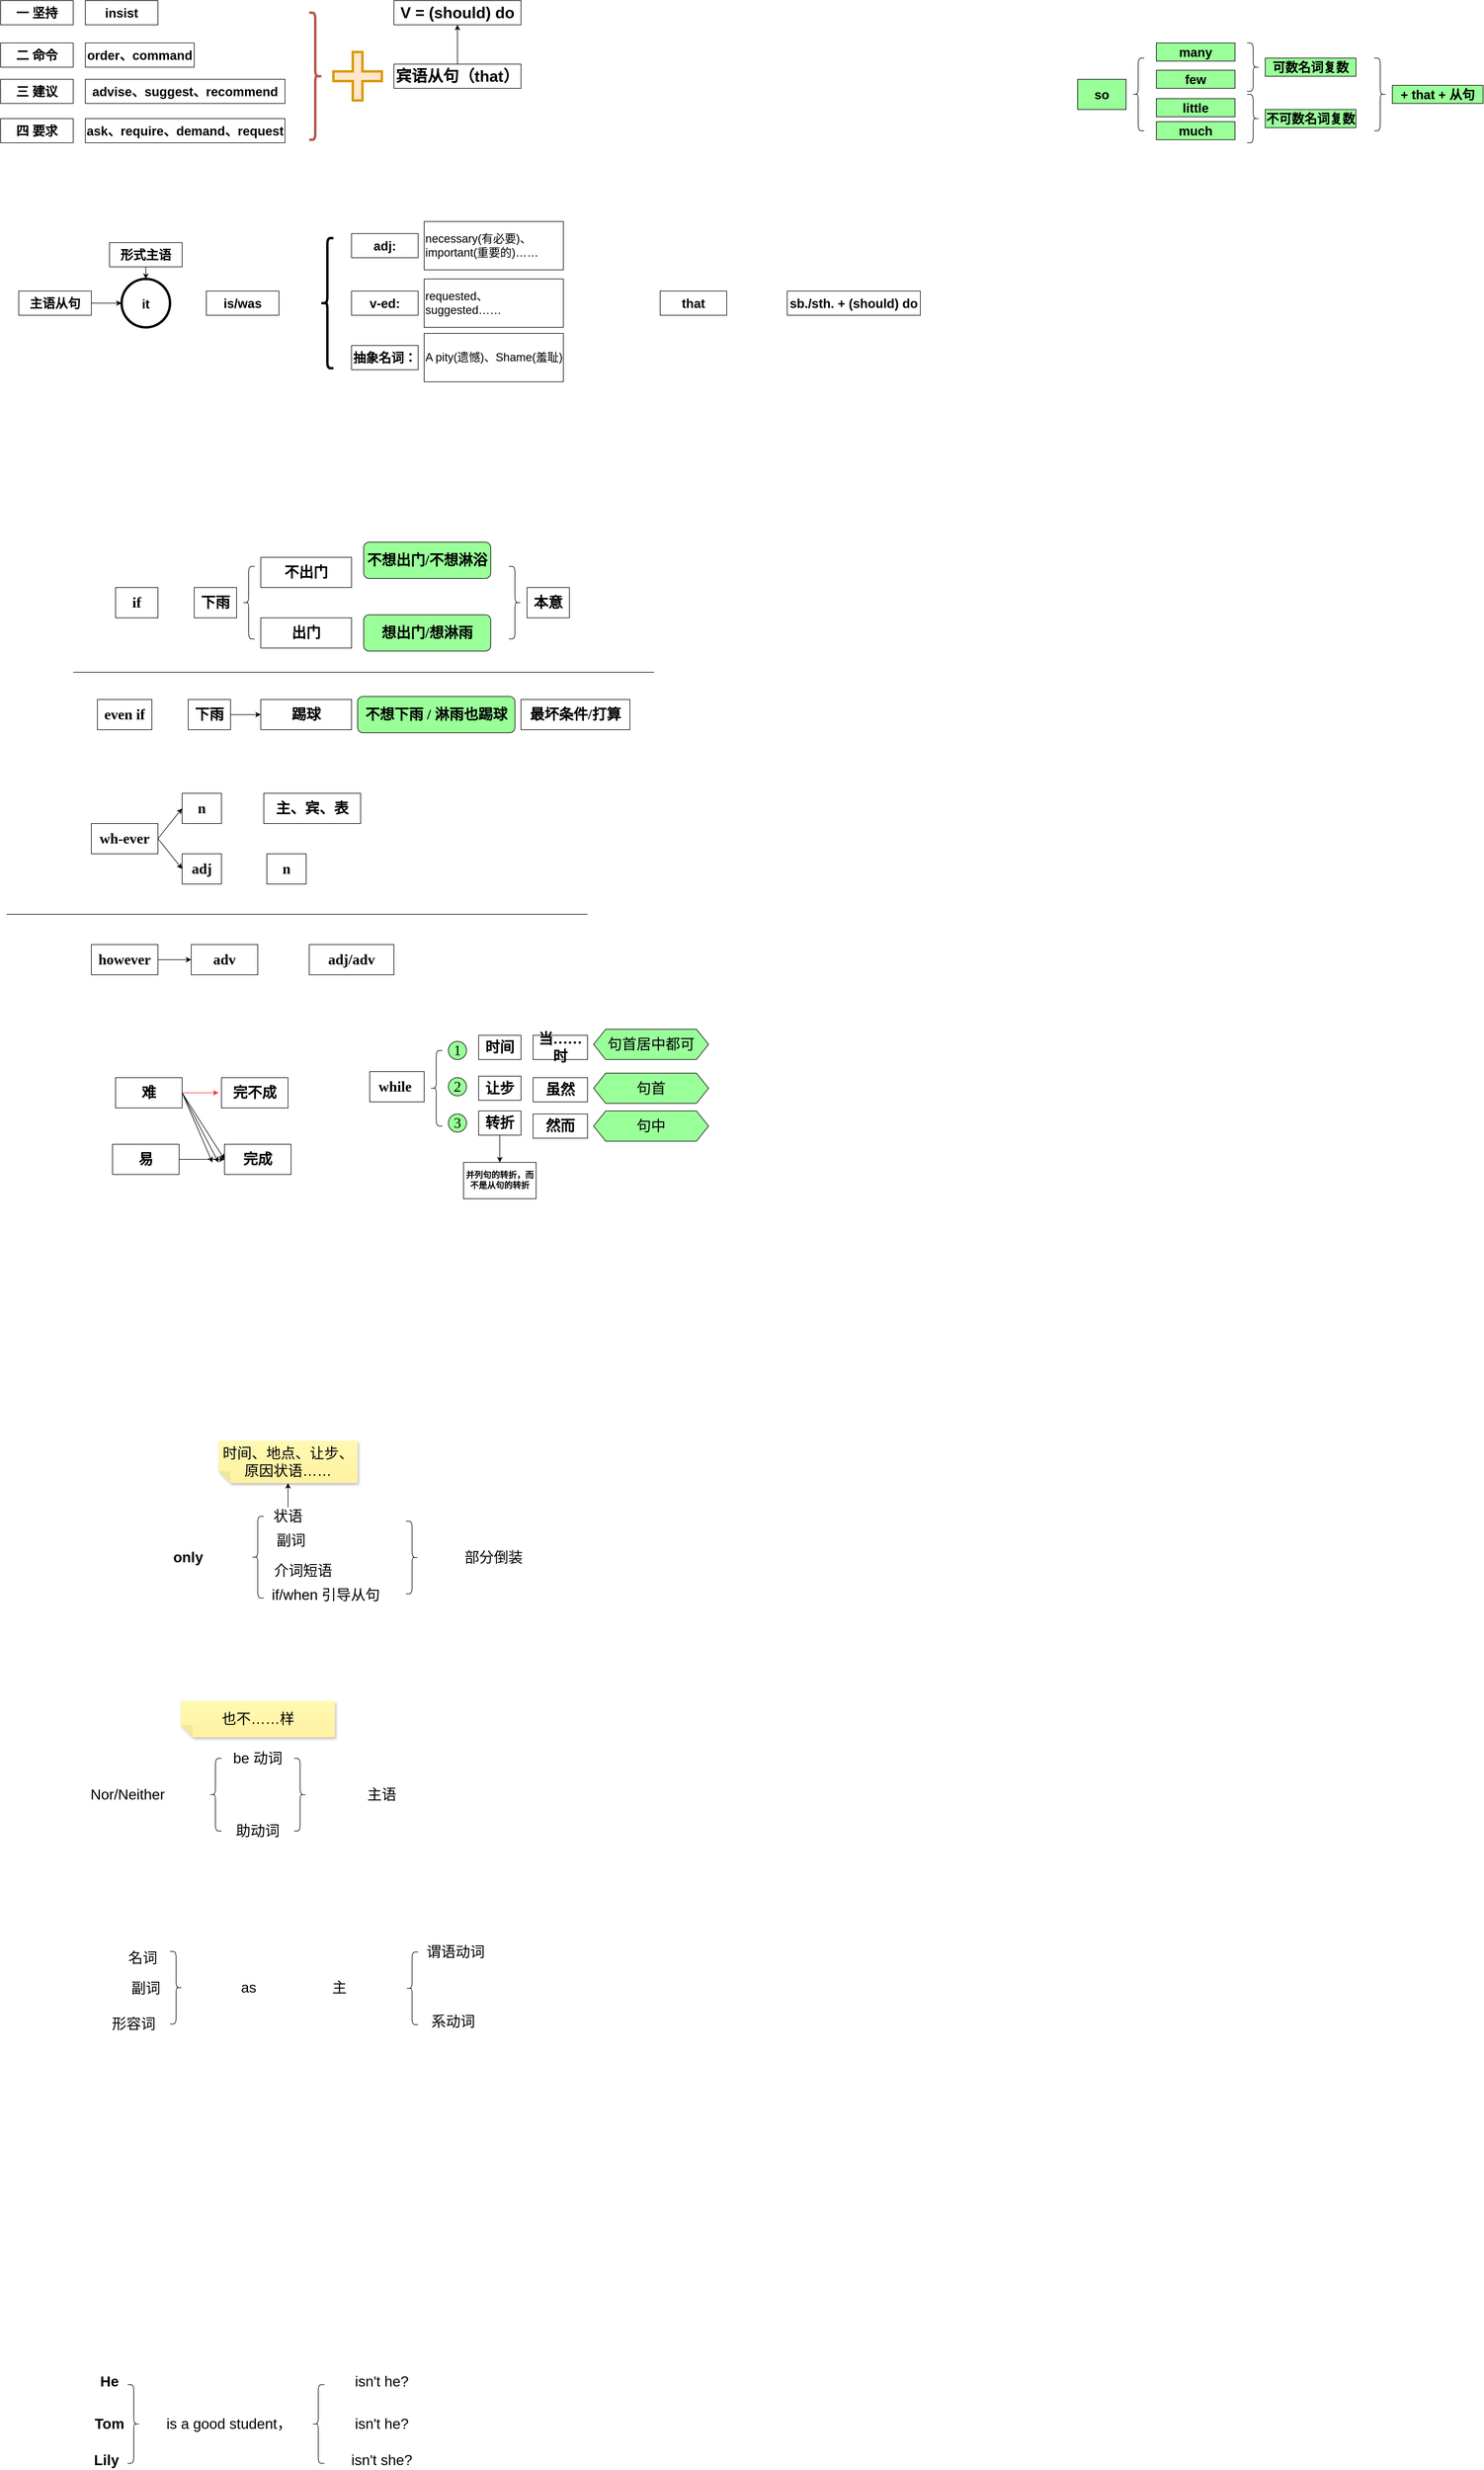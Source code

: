 <mxfile version="20.8.20" type="github">
  <diagram id="H5bZnThyTOFxZsQUVONp" name="第 1 页">
    <mxGraphModel dx="1196" dy="581" grid="1" gridSize="10" guides="1" tooltips="1" connect="1" arrows="1" fold="1" page="1" pageScale="1" pageWidth="1654" pageHeight="2336" math="0" shadow="0">
      <root>
        <mxCell id="0" />
        <mxCell id="1" parent="0" />
        <mxCell id="KYvv3Hid_eQUctE69m2f-2" value="&lt;b&gt;&lt;font style=&quot;font-size: 21px;&quot;&gt;insist&lt;/font&gt;&lt;/b&gt;" style="rounded=0;whiteSpace=wrap;html=1;" parent="1" vertex="1">
          <mxGeometry x="160" y="160" width="120" height="40" as="geometry" />
        </mxCell>
        <mxCell id="KYvv3Hid_eQUctE69m2f-3" value="&lt;span style=&quot;font-size: 21px;&quot;&gt;&lt;b&gt;order、command&lt;/b&gt;&lt;/span&gt;" style="rounded=0;whiteSpace=wrap;html=1;" parent="1" vertex="1">
          <mxGeometry x="160" y="230" width="180" height="40" as="geometry" />
        </mxCell>
        <mxCell id="KYvv3Hid_eQUctE69m2f-4" value="&lt;b&gt;&lt;font style=&quot;font-size: 21px;&quot;&gt;advise、suggest、recommend&lt;/font&gt;&lt;/b&gt;" style="rounded=0;whiteSpace=wrap;html=1;" parent="1" vertex="1">
          <mxGeometry x="160" y="290" width="330" height="40" as="geometry" />
        </mxCell>
        <mxCell id="KYvv3Hid_eQUctE69m2f-10" value="" style="shape=curlyBracket;whiteSpace=wrap;html=1;rounded=1;flipH=1;fontSize=21;fillColor=#f8cecc;strokeColor=#b85450;strokeWidth=4;" parent="1" vertex="1">
          <mxGeometry x="530" y="180" width="20" height="210" as="geometry" />
        </mxCell>
        <mxCell id="KYvv3Hid_eQUctE69m2f-27" style="edgeStyle=orthogonalEdgeStyle;rounded=0;orthogonalLoop=1;jettySize=auto;html=1;exitX=0.5;exitY=0;exitDx=0;exitDy=0;entryX=0.5;entryY=1;entryDx=0;entryDy=0;fontSize=26;" parent="1" source="KYvv3Hid_eQUctE69m2f-13" target="KYvv3Hid_eQUctE69m2f-26" edge="1">
          <mxGeometry relative="1" as="geometry" />
        </mxCell>
        <mxCell id="KYvv3Hid_eQUctE69m2f-13" value="&lt;b style=&quot;&quot;&gt;&lt;font style=&quot;font-size: 26px;&quot;&gt;宾语从句（that）&lt;/font&gt;&lt;/b&gt;" style="rounded=0;whiteSpace=wrap;html=1;" parent="1" vertex="1">
          <mxGeometry x="670" y="265" width="210" height="40" as="geometry" />
        </mxCell>
        <mxCell id="KYvv3Hid_eQUctE69m2f-20" value="&lt;b&gt;&lt;font style=&quot;font-size: 21px;&quot;&gt;ask、require、demand、request&lt;/font&gt;&lt;/b&gt;" style="rounded=0;whiteSpace=wrap;html=1;" parent="1" vertex="1">
          <mxGeometry x="160" y="355" width="330" height="40" as="geometry" />
        </mxCell>
        <mxCell id="KYvv3Hid_eQUctE69m2f-21" value="&lt;span style=&quot;font-size: 21px;&quot;&gt;&lt;b&gt;一 坚持&lt;/b&gt;&lt;/span&gt;" style="rounded=0;whiteSpace=wrap;html=1;" parent="1" vertex="1">
          <mxGeometry x="20" y="160" width="120" height="40" as="geometry" />
        </mxCell>
        <mxCell id="KYvv3Hid_eQUctE69m2f-22" value="&lt;span style=&quot;font-size: 21px;&quot;&gt;&lt;b&gt;二 命令&lt;/b&gt;&lt;/span&gt;" style="rounded=0;whiteSpace=wrap;html=1;" parent="1" vertex="1">
          <mxGeometry x="20" y="230" width="120" height="40" as="geometry" />
        </mxCell>
        <mxCell id="KYvv3Hid_eQUctE69m2f-23" value="&lt;span style=&quot;font-size: 21px;&quot;&gt;&lt;b&gt;三 建议&lt;/b&gt;&lt;/span&gt;" style="rounded=0;whiteSpace=wrap;html=1;" parent="1" vertex="1">
          <mxGeometry x="20" y="290" width="120" height="40" as="geometry" />
        </mxCell>
        <mxCell id="KYvv3Hid_eQUctE69m2f-24" value="&lt;span style=&quot;font-size: 21px;&quot;&gt;&lt;b&gt;四 要求&lt;/b&gt;&lt;/span&gt;" style="rounded=0;whiteSpace=wrap;html=1;" parent="1" vertex="1">
          <mxGeometry x="20" y="355" width="120" height="40" as="geometry" />
        </mxCell>
        <mxCell id="KYvv3Hid_eQUctE69m2f-25" value="" style="shape=cross;whiteSpace=wrap;html=1;strokeWidth=4;fontSize=21;fillColor=#ffe6cc;strokeColor=#d79b00;" parent="1" vertex="1">
          <mxGeometry x="570" y="245" width="80" height="80" as="geometry" />
        </mxCell>
        <mxCell id="KYvv3Hid_eQUctE69m2f-26" value="&lt;b style=&quot;&quot;&gt;&lt;font style=&quot;font-size: 26px;&quot;&gt;V = (should) do&lt;/font&gt;&lt;/b&gt;" style="rounded=0;whiteSpace=wrap;html=1;" parent="1" vertex="1">
          <mxGeometry x="670" y="160" width="210" height="40" as="geometry" />
        </mxCell>
        <mxCell id="KYvv3Hid_eQUctE69m2f-33" style="edgeStyle=orthogonalEdgeStyle;rounded=0;orthogonalLoop=1;jettySize=auto;html=1;exitX=1;exitY=0.5;exitDx=0;exitDy=0;entryX=0;entryY=0.5;entryDx=0;entryDy=0;fontSize=26;" parent="1" source="KYvv3Hid_eQUctE69m2f-28" target="KYvv3Hid_eQUctE69m2f-30" edge="1">
          <mxGeometry relative="1" as="geometry" />
        </mxCell>
        <mxCell id="KYvv3Hid_eQUctE69m2f-28" value="&lt;span style=&quot;font-size: 21px;&quot;&gt;&lt;b&gt;主语从句&lt;/b&gt;&lt;/span&gt;" style="rounded=0;whiteSpace=wrap;html=1;" parent="1" vertex="1">
          <mxGeometry x="50" y="640" width="120" height="40" as="geometry" />
        </mxCell>
        <mxCell id="KYvv3Hid_eQUctE69m2f-30" value="&lt;span style=&quot;font-size: 21px;&quot;&gt;&lt;b&gt;it&lt;/b&gt;&lt;/span&gt;" style="ellipse;whiteSpace=wrap;html=1;aspect=fixed;strokeWidth=4;fontSize=26;" parent="1" vertex="1">
          <mxGeometry x="220" y="620" width="80" height="80" as="geometry" />
        </mxCell>
        <mxCell id="KYvv3Hid_eQUctE69m2f-32" value="" style="edgeStyle=orthogonalEdgeStyle;rounded=0;orthogonalLoop=1;jettySize=auto;html=1;fontSize=26;" parent="1" source="KYvv3Hid_eQUctE69m2f-31" target="KYvv3Hid_eQUctE69m2f-30" edge="1">
          <mxGeometry relative="1" as="geometry" />
        </mxCell>
        <mxCell id="KYvv3Hid_eQUctE69m2f-31" value="&lt;span style=&quot;font-size: 21px;&quot;&gt;&lt;b&gt;形式主语&lt;/b&gt;&lt;/span&gt;" style="rounded=0;whiteSpace=wrap;html=1;" parent="1" vertex="1">
          <mxGeometry x="200" y="560" width="120" height="40" as="geometry" />
        </mxCell>
        <mxCell id="KYvv3Hid_eQUctE69m2f-34" value="&lt;span style=&quot;font-size: 21px;&quot;&gt;&lt;b&gt;is/was&lt;/b&gt;&lt;/span&gt;" style="rounded=0;whiteSpace=wrap;html=1;" parent="1" vertex="1">
          <mxGeometry x="360" y="640" width="120" height="40" as="geometry" />
        </mxCell>
        <mxCell id="KYvv3Hid_eQUctE69m2f-35" value="" style="shape=image;html=1;verticalAlign=top;verticalLabelPosition=bottom;labelBackgroundColor=#ffffff;imageAspect=0;aspect=fixed;image=https://cdn4.iconfinder.com/data/icons/evil-icons-user-interface/64/plus-128.png;strokeWidth=4;fontSize=26;" parent="1" vertex="1">
          <mxGeometry x="310" y="640" width="40" height="40" as="geometry" />
        </mxCell>
        <mxCell id="KYvv3Hid_eQUctE69m2f-36" value="" style="shape=image;html=1;verticalAlign=top;verticalLabelPosition=bottom;labelBackgroundColor=#ffffff;imageAspect=0;aspect=fixed;image=https://cdn4.iconfinder.com/data/icons/evil-icons-user-interface/64/plus-128.png;strokeWidth=4;fontSize=26;" parent="1" vertex="1">
          <mxGeometry x="490" y="640" width="40" height="40" as="geometry" />
        </mxCell>
        <mxCell id="KYvv3Hid_eQUctE69m2f-37" value="" style="shape=curlyBracket;whiteSpace=wrap;html=1;rounded=1;strokeWidth=4;fontSize=26;" parent="1" vertex="1">
          <mxGeometry x="550" y="552.5" width="20" height="215" as="geometry" />
        </mxCell>
        <mxCell id="KYvv3Hid_eQUctE69m2f-38" value="&lt;span style=&quot;font-size: 21px;&quot;&gt;&lt;b&gt;adj:&lt;/b&gt;&lt;/span&gt;" style="rounded=0;whiteSpace=wrap;html=1;" parent="1" vertex="1">
          <mxGeometry x="600" y="545" width="110" height="40" as="geometry" />
        </mxCell>
        <mxCell id="KYvv3Hid_eQUctE69m2f-39" value="&lt;span style=&quot;font-size: 21px;&quot;&gt;&lt;b&gt;v-ed:&lt;/b&gt;&lt;/span&gt;" style="rounded=0;whiteSpace=wrap;html=1;" parent="1" vertex="1">
          <mxGeometry x="600" y="640" width="110" height="40" as="geometry" />
        </mxCell>
        <mxCell id="KYvv3Hid_eQUctE69m2f-40" value="&lt;span style=&quot;font-size: 21px;&quot;&gt;&lt;b&gt;抽象名词：&lt;/b&gt;&lt;/span&gt;" style="rounded=0;whiteSpace=wrap;html=1;" parent="1" vertex="1">
          <mxGeometry x="600" y="730" width="110" height="40" as="geometry" />
        </mxCell>
        <mxCell id="KYvv3Hid_eQUctE69m2f-41" value="&lt;font style=&quot;font-size: 19px;&quot;&gt;necessary(有必要)、important(重要的)……&lt;/font&gt;&lt;div style=&quot;&quot;&gt;&lt;/div&gt;" style="rounded=0;whiteSpace=wrap;html=1;align=left;" parent="1" vertex="1">
          <mxGeometry x="720" y="525" width="230" height="80" as="geometry" />
        </mxCell>
        <mxCell id="KYvv3Hid_eQUctE69m2f-42" value="&lt;font style=&quot;font-size: 19px;&quot;&gt;requested、suggested……&lt;/font&gt;&lt;div style=&quot;&quot;&gt;&lt;/div&gt;" style="rounded=0;whiteSpace=wrap;html=1;align=left;" parent="1" vertex="1">
          <mxGeometry x="720" y="620" width="230" height="80" as="geometry" />
        </mxCell>
        <mxCell id="KYvv3Hid_eQUctE69m2f-43" value="&lt;font style=&quot;font-size: 19px;&quot;&gt;A pity(遗憾)、Shame(羞耻)&lt;/font&gt;&lt;div style=&quot;&quot;&gt;&lt;/div&gt;" style="rounded=0;whiteSpace=wrap;html=1;align=left;" parent="1" vertex="1">
          <mxGeometry x="720" y="710" width="230" height="80" as="geometry" />
        </mxCell>
        <mxCell id="KYvv3Hid_eQUctE69m2f-44" value="" style="shape=image;html=1;verticalAlign=top;verticalLabelPosition=bottom;labelBackgroundColor=#ffffff;imageAspect=0;aspect=fixed;image=https://cdn4.iconfinder.com/data/icons/evil-icons-user-interface/64/plus-128.png;strokeWidth=4;fontSize=26;" parent="1" vertex="1">
          <mxGeometry x="1000" y="617.5" width="85" height="85" as="geometry" />
        </mxCell>
        <mxCell id="KYvv3Hid_eQUctE69m2f-45" value="&lt;span style=&quot;font-size: 21px;&quot;&gt;&lt;b&gt;that&lt;/b&gt;&lt;/span&gt;" style="rounded=0;whiteSpace=wrap;html=1;" parent="1" vertex="1">
          <mxGeometry x="1110" y="640" width="110" height="40" as="geometry" />
        </mxCell>
        <mxCell id="KYvv3Hid_eQUctE69m2f-46" value="" style="shape=image;html=1;verticalAlign=top;verticalLabelPosition=bottom;labelBackgroundColor=#ffffff;imageAspect=0;aspect=fixed;image=https://cdn4.iconfinder.com/data/icons/evil-icons-user-interface/64/plus-128.png;strokeWidth=4;fontSize=26;" parent="1" vertex="1">
          <mxGeometry x="1250" y="640" width="40" height="40" as="geometry" />
        </mxCell>
        <mxCell id="KYvv3Hid_eQUctE69m2f-47" value="&lt;span style=&quot;font-size: 21px;&quot;&gt;&lt;b&gt;sb./sth. + (should) do&lt;/b&gt;&lt;/span&gt;" style="rounded=0;whiteSpace=wrap;html=1;" parent="1" vertex="1">
          <mxGeometry x="1320" y="640" width="220" height="40" as="geometry" />
        </mxCell>
        <mxCell id="7__XzJdbbIcyg_RKuoEv-1" value="&lt;font style=&quot;font-size: 24px;&quot; face=&quot;Comic Sans MS&quot;&gt;&lt;b&gt;if&lt;/b&gt;&lt;/font&gt;" style="rounded=0;whiteSpace=wrap;html=1;" parent="1" vertex="1">
          <mxGeometry x="210" y="1130" width="70" height="50" as="geometry" />
        </mxCell>
        <mxCell id="7__XzJdbbIcyg_RKuoEv-2" value="&lt;font face=&quot;Comic Sans MS&quot;&gt;&lt;span style=&quot;font-size: 24px;&quot;&gt;&lt;b&gt;下雨&lt;/b&gt;&lt;/span&gt;&lt;/font&gt;" style="rounded=0;whiteSpace=wrap;html=1;" parent="1" vertex="1">
          <mxGeometry x="340" y="1130" width="70" height="50" as="geometry" />
        </mxCell>
        <mxCell id="7__XzJdbbIcyg_RKuoEv-3" value="" style="shape=image;html=1;verticalAlign=top;verticalLabelPosition=bottom;labelBackgroundColor=#ffffff;imageAspect=0;aspect=fixed;image=https://cdn4.iconfinder.com/data/icons/evil-icons-user-interface/64/plus-128.png;strokeColor=#000000;fontSize=18;fillColor=#FFFFFF;fontFamily=Comic Sans MS;" parent="1" vertex="1">
          <mxGeometry x="280" y="1130" width="50" height="50" as="geometry" />
        </mxCell>
        <mxCell id="7__XzJdbbIcyg_RKuoEv-4" value="" style="shape=curlyBracket;whiteSpace=wrap;html=1;rounded=1;labelPosition=left;verticalLabelPosition=middle;align=right;verticalAlign=middle;strokeColor=#000000;fontFamily=Comic Sans MS;fontSize=24;" parent="1" vertex="1">
          <mxGeometry x="420" y="1095" width="20" height="120" as="geometry" />
        </mxCell>
        <mxCell id="7__XzJdbbIcyg_RKuoEv-5" value="&lt;font face=&quot;Comic Sans MS&quot;&gt;&lt;span style=&quot;font-size: 24px;&quot;&gt;&lt;b&gt;不出门&lt;/b&gt;&lt;/span&gt;&lt;/font&gt;" style="rounded=0;whiteSpace=wrap;html=1;" parent="1" vertex="1">
          <mxGeometry x="450" y="1080" width="150" height="50" as="geometry" />
        </mxCell>
        <mxCell id="7__XzJdbbIcyg_RKuoEv-6" value="&lt;font face=&quot;Comic Sans MS&quot;&gt;&lt;span style=&quot;font-size: 24px;&quot;&gt;&lt;b&gt;出门&lt;/b&gt;&lt;/span&gt;&lt;/font&gt;" style="rounded=0;whiteSpace=wrap;html=1;" parent="1" vertex="1">
          <mxGeometry x="450" y="1180" width="150" height="50" as="geometry" />
        </mxCell>
        <mxCell id="7__XzJdbbIcyg_RKuoEv-9" value="&lt;b style=&quot;border-color: var(--border-color);&quot;&gt;不想出门/不想淋浴&lt;/b&gt;" style="rounded=1;whiteSpace=wrap;html=1;fontFamily=Comic Sans MS;fontSize=24;fillColor=#99FF99;" parent="1" vertex="1">
          <mxGeometry x="620" y="1055" width="210" height="60" as="geometry" />
        </mxCell>
        <mxCell id="7__XzJdbbIcyg_RKuoEv-10" value="&lt;b style=&quot;border-color: var(--border-color);&quot;&gt;想出门/想淋雨&lt;/b&gt;" style="rounded=1;whiteSpace=wrap;html=1;fontFamily=Comic Sans MS;fontSize=24;fillColor=#99FF99;" parent="1" vertex="1">
          <mxGeometry x="620" y="1175" width="210" height="60" as="geometry" />
        </mxCell>
        <mxCell id="7__XzJdbbIcyg_RKuoEv-11" value="" style="shape=curlyBracket;whiteSpace=wrap;html=1;rounded=1;flipH=1;labelPosition=right;verticalLabelPosition=middle;align=left;verticalAlign=middle;strokeColor=#000000;fontFamily=Comic Sans MS;fontSize=24;fillColor=#99FF99;" parent="1" vertex="1">
          <mxGeometry x="860" y="1095" width="20" height="120" as="geometry" />
        </mxCell>
        <mxCell id="7__XzJdbbIcyg_RKuoEv-12" value="&lt;font face=&quot;Comic Sans MS&quot;&gt;&lt;span style=&quot;font-size: 24px;&quot;&gt;&lt;b&gt;本意&lt;/b&gt;&lt;/span&gt;&lt;/font&gt;" style="rounded=0;whiteSpace=wrap;html=1;" parent="1" vertex="1">
          <mxGeometry x="890" y="1130" width="70" height="50" as="geometry" />
        </mxCell>
        <mxCell id="7__XzJdbbIcyg_RKuoEv-14" value="" style="endArrow=none;html=1;rounded=0;fontFamily=Comic Sans MS;fontSize=24;" parent="1" edge="1">
          <mxGeometry width="50" height="50" relative="1" as="geometry">
            <mxPoint x="140" y="1270" as="sourcePoint" />
            <mxPoint x="1100" y="1270" as="targetPoint" />
          </mxGeometry>
        </mxCell>
        <mxCell id="7__XzJdbbIcyg_RKuoEv-15" value="&lt;font style=&quot;font-size: 24px;&quot; face=&quot;Comic Sans MS&quot;&gt;&lt;b&gt;even if&lt;/b&gt;&lt;/font&gt;" style="rounded=0;whiteSpace=wrap;html=1;" parent="1" vertex="1">
          <mxGeometry x="180" y="1315" width="90" height="50" as="geometry" />
        </mxCell>
        <mxCell id="7__XzJdbbIcyg_RKuoEv-25" style="edgeStyle=orthogonalEdgeStyle;rounded=0;orthogonalLoop=1;jettySize=auto;html=1;exitX=1;exitY=0.5;exitDx=0;exitDy=0;entryX=0;entryY=0.5;entryDx=0;entryDy=0;fontFamily=Comic Sans MS;fontSize=24;" parent="1" source="7__XzJdbbIcyg_RKuoEv-16" target="7__XzJdbbIcyg_RKuoEv-19" edge="1">
          <mxGeometry relative="1" as="geometry" />
        </mxCell>
        <mxCell id="7__XzJdbbIcyg_RKuoEv-16" value="&lt;font face=&quot;Comic Sans MS&quot;&gt;&lt;span style=&quot;font-size: 24px;&quot;&gt;&lt;b&gt;下雨&lt;/b&gt;&lt;/span&gt;&lt;/font&gt;" style="rounded=0;whiteSpace=wrap;html=1;" parent="1" vertex="1">
          <mxGeometry x="330" y="1315" width="70" height="50" as="geometry" />
        </mxCell>
        <mxCell id="7__XzJdbbIcyg_RKuoEv-17" value="" style="shape=image;html=1;verticalAlign=top;verticalLabelPosition=bottom;labelBackgroundColor=#ffffff;imageAspect=0;aspect=fixed;image=https://cdn4.iconfinder.com/data/icons/evil-icons-user-interface/64/plus-128.png;strokeColor=#000000;fontSize=18;fillColor=#FFFFFF;fontFamily=Comic Sans MS;" parent="1" vertex="1">
          <mxGeometry x="270" y="1315" width="50" height="50" as="geometry" />
        </mxCell>
        <mxCell id="7__XzJdbbIcyg_RKuoEv-19" value="&lt;font face=&quot;Comic Sans MS&quot;&gt;&lt;span style=&quot;font-size: 24px;&quot;&gt;&lt;b&gt;踢球&lt;/b&gt;&lt;/span&gt;&lt;/font&gt;" style="rounded=0;whiteSpace=wrap;html=1;" parent="1" vertex="1">
          <mxGeometry x="450" y="1315" width="150" height="50" as="geometry" />
        </mxCell>
        <mxCell id="7__XzJdbbIcyg_RKuoEv-21" value="&lt;b style=&quot;border-color: var(--border-color);&quot;&gt;不想下雨 / 淋雨也踢球&lt;/b&gt;" style="rounded=1;whiteSpace=wrap;html=1;fontFamily=Comic Sans MS;fontSize=24;fillColor=#99FF99;" parent="1" vertex="1">
          <mxGeometry x="610" y="1310" width="260" height="60" as="geometry" />
        </mxCell>
        <mxCell id="7__XzJdbbIcyg_RKuoEv-24" value="&lt;font face=&quot;Comic Sans MS&quot;&gt;&lt;span style=&quot;font-size: 24px;&quot;&gt;&lt;b&gt;最坏条件/打算&lt;/b&gt;&lt;/span&gt;&lt;/font&gt;" style="rounded=0;whiteSpace=wrap;html=1;" parent="1" vertex="1">
          <mxGeometry x="880" y="1315" width="180" height="50" as="geometry" />
        </mxCell>
        <mxCell id="7__XzJdbbIcyg_RKuoEv-29" style="rounded=0;orthogonalLoop=1;jettySize=auto;html=1;exitX=1;exitY=0.5;exitDx=0;exitDy=0;entryX=0;entryY=0.5;entryDx=0;entryDy=0;fontFamily=Comic Sans MS;fontSize=24;" parent="1" source="7__XzJdbbIcyg_RKuoEv-26" edge="1">
          <mxGeometry relative="1" as="geometry">
            <mxPoint x="320" y="1495" as="targetPoint" />
          </mxGeometry>
        </mxCell>
        <mxCell id="7__XzJdbbIcyg_RKuoEv-30" style="edgeStyle=none;rounded=0;orthogonalLoop=1;jettySize=auto;html=1;exitX=1;exitY=0.5;exitDx=0;exitDy=0;entryX=0;entryY=0.5;entryDx=0;entryDy=0;fontFamily=Comic Sans MS;fontSize=24;" parent="1" source="7__XzJdbbIcyg_RKuoEv-26" edge="1">
          <mxGeometry relative="1" as="geometry">
            <mxPoint x="320" y="1595" as="targetPoint" />
          </mxGeometry>
        </mxCell>
        <mxCell id="7__XzJdbbIcyg_RKuoEv-26" value="&lt;font style=&quot;font-size: 24px;&quot; face=&quot;Comic Sans MS&quot;&gt;&lt;b&gt;wh-ever&lt;/b&gt;&lt;/font&gt;" style="rounded=0;whiteSpace=wrap;html=1;" parent="1" vertex="1">
          <mxGeometry x="170" y="1520" width="110" height="50" as="geometry" />
        </mxCell>
        <mxCell id="7__XzJdbbIcyg_RKuoEv-31" value="&lt;font style=&quot;font-size: 24px;&quot; face=&quot;Comic Sans MS&quot;&gt;&lt;b&gt;n&lt;/b&gt;&lt;/font&gt;" style="rounded=0;whiteSpace=wrap;html=1;" parent="1" vertex="1">
          <mxGeometry x="320" y="1470" width="65" height="50" as="geometry" />
        </mxCell>
        <mxCell id="7__XzJdbbIcyg_RKuoEv-32" value="&lt;font style=&quot;font-size: 24px;&quot; face=&quot;Comic Sans MS&quot;&gt;&lt;b&gt;adj&lt;/b&gt;&lt;/font&gt;" style="rounded=0;whiteSpace=wrap;html=1;" parent="1" vertex="1">
          <mxGeometry x="320" y="1570" width="65" height="50" as="geometry" />
        </mxCell>
        <mxCell id="7__XzJdbbIcyg_RKuoEv-35" value="" style="shape=image;html=1;verticalAlign=top;verticalLabelPosition=bottom;labelBackgroundColor=#ffffff;imageAspect=0;aspect=fixed;image=https://cdn4.iconfinder.com/data/icons/evil-icons-user-interface/64/plus-128.png;strokeColor=#000000;fontSize=18;fillColor=#FFFFFF;fontFamily=Comic Sans MS;" parent="1" vertex="1">
          <mxGeometry x="390" y="1470" width="50" height="50" as="geometry" />
        </mxCell>
        <mxCell id="7__XzJdbbIcyg_RKuoEv-36" value="" style="shape=image;html=1;verticalAlign=top;verticalLabelPosition=bottom;labelBackgroundColor=#ffffff;imageAspect=0;aspect=fixed;image=https://cdn4.iconfinder.com/data/icons/evil-icons-user-interface/64/plus-128.png;strokeColor=#000000;fontSize=18;fillColor=#FFFFFF;fontFamily=Comic Sans MS;" parent="1" vertex="1">
          <mxGeometry x="390" y="1570" width="50" height="50" as="geometry" />
        </mxCell>
        <mxCell id="7__XzJdbbIcyg_RKuoEv-37" value="&lt;font style=&quot;font-size: 24px;&quot; face=&quot;Comic Sans MS&quot;&gt;&lt;b&gt;主、宾、表&lt;/b&gt;&lt;/font&gt;" style="rounded=0;whiteSpace=wrap;html=1;" parent="1" vertex="1">
          <mxGeometry x="455" y="1470" width="160" height="50" as="geometry" />
        </mxCell>
        <mxCell id="7__XzJdbbIcyg_RKuoEv-38" value="&lt;font style=&quot;font-size: 24px;&quot; face=&quot;Comic Sans MS&quot;&gt;&lt;b&gt;n&lt;/b&gt;&lt;/font&gt;" style="rounded=0;whiteSpace=wrap;html=1;" parent="1" vertex="1">
          <mxGeometry x="460" y="1570" width="65" height="50" as="geometry" />
        </mxCell>
        <mxCell id="7__XzJdbbIcyg_RKuoEv-40" style="edgeStyle=none;rounded=0;orthogonalLoop=1;jettySize=auto;html=1;exitX=1;exitY=0.5;exitDx=0;exitDy=0;entryX=0;entryY=0.5;entryDx=0;entryDy=0;fontFamily=Comic Sans MS;fontSize=24;" parent="1" source="7__XzJdbbIcyg_RKuoEv-41" target="7__XzJdbbIcyg_RKuoEv-45" edge="1">
          <mxGeometry relative="1" as="geometry" />
        </mxCell>
        <mxCell id="7__XzJdbbIcyg_RKuoEv-41" value="&lt;font style=&quot;font-size: 24px;&quot; face=&quot;Comic Sans MS&quot;&gt;&lt;b&gt;however&lt;/b&gt;&lt;/font&gt;" style="rounded=0;whiteSpace=wrap;html=1;" parent="1" vertex="1">
          <mxGeometry x="170" y="1720" width="110" height="50" as="geometry" />
        </mxCell>
        <mxCell id="7__XzJdbbIcyg_RKuoEv-45" value="&lt;font style=&quot;font-size: 24px;&quot; face=&quot;Comic Sans MS&quot;&gt;&lt;b&gt;adv&lt;/b&gt;&lt;/font&gt;" style="rounded=0;whiteSpace=wrap;html=1;" parent="1" vertex="1">
          <mxGeometry x="335" y="1720" width="110" height="50" as="geometry" />
        </mxCell>
        <mxCell id="7__XzJdbbIcyg_RKuoEv-49" value="" style="shape=image;html=1;verticalAlign=top;verticalLabelPosition=bottom;labelBackgroundColor=#ffffff;imageAspect=0;aspect=fixed;image=https://cdn4.iconfinder.com/data/icons/evil-icons-user-interface/64/plus-128.png;strokeColor=#000000;fontSize=18;fillColor=#FFFFFF;fontFamily=Comic Sans MS;" parent="1" vertex="1">
          <mxGeometry x="460" y="1720" width="50" height="50" as="geometry" />
        </mxCell>
        <mxCell id="7__XzJdbbIcyg_RKuoEv-51" value="&lt;font style=&quot;font-size: 24px;&quot; face=&quot;Comic Sans MS&quot;&gt;&lt;b&gt;adj/adv&lt;/b&gt;&lt;/font&gt;" style="rounded=0;whiteSpace=wrap;html=1;" parent="1" vertex="1">
          <mxGeometry x="530" y="1720" width="140" height="50" as="geometry" />
        </mxCell>
        <mxCell id="7__XzJdbbIcyg_RKuoEv-52" value="" style="endArrow=none;html=1;rounded=0;fontFamily=Comic Sans MS;fontSize=24;" parent="1" edge="1">
          <mxGeometry width="50" height="50" relative="1" as="geometry">
            <mxPoint x="30" y="1670" as="sourcePoint" />
            <mxPoint x="990" y="1670" as="targetPoint" />
          </mxGeometry>
        </mxCell>
        <mxCell id="7__XzJdbbIcyg_RKuoEv-57" style="edgeStyle=none;rounded=0;orthogonalLoop=1;jettySize=auto;html=1;fontFamily=Comic Sans MS;fontSize=24;fillColor=#FF3333;strokeColor=#FF3333;" parent="1" source="7__XzJdbbIcyg_RKuoEv-53" edge="1">
          <mxGeometry relative="1" as="geometry">
            <mxPoint x="380" y="1965" as="targetPoint" />
          </mxGeometry>
        </mxCell>
        <mxCell id="7__XzJdbbIcyg_RKuoEv-59" style="edgeStyle=none;rounded=0;orthogonalLoop=1;jettySize=auto;html=1;exitX=1;exitY=0.5;exitDx=0;exitDy=0;entryX=0;entryY=0.5;entryDx=0;entryDy=0;fontFamily=Comic Sans MS;fontSize=24;strokeColor=#000000;" parent="1" source="7__XzJdbbIcyg_RKuoEv-53" target="7__XzJdbbIcyg_RKuoEv-55" edge="1">
          <mxGeometry relative="1" as="geometry" />
        </mxCell>
        <mxCell id="7__XzJdbbIcyg_RKuoEv-61" style="edgeStyle=none;rounded=0;orthogonalLoop=1;jettySize=auto;html=1;exitX=1;exitY=0.5;exitDx=0;exitDy=0;strokeColor=#000000;fontFamily=Comic Sans MS;fontSize=24;fillColor=#FF3333;" parent="1" source="7__XzJdbbIcyg_RKuoEv-53" edge="1">
          <mxGeometry relative="1" as="geometry">
            <mxPoint x="380" y="2080" as="targetPoint" />
          </mxGeometry>
        </mxCell>
        <mxCell id="7__XzJdbbIcyg_RKuoEv-62" style="edgeStyle=none;rounded=0;orthogonalLoop=1;jettySize=auto;html=1;exitX=1;exitY=0.5;exitDx=0;exitDy=0;strokeColor=#000000;fontFamily=Comic Sans MS;fontSize=24;fillColor=#FF3333;" parent="1" source="7__XzJdbbIcyg_RKuoEv-53" edge="1">
          <mxGeometry relative="1" as="geometry">
            <mxPoint x="370" y="2080" as="targetPoint" />
          </mxGeometry>
        </mxCell>
        <mxCell id="7__XzJdbbIcyg_RKuoEv-53" value="&lt;font style=&quot;font-size: 24px;&quot; face=&quot;Comic Sans MS&quot;&gt;&lt;b&gt;难&lt;/b&gt;&lt;/font&gt;" style="rounded=0;whiteSpace=wrap;html=1;" parent="1" vertex="1">
          <mxGeometry x="210" y="1940" width="110" height="50" as="geometry" />
        </mxCell>
        <mxCell id="7__XzJdbbIcyg_RKuoEv-58" style="edgeStyle=none;rounded=0;orthogonalLoop=1;jettySize=auto;html=1;exitX=1;exitY=0.5;exitDx=0;exitDy=0;fontFamily=Comic Sans MS;fontSize=24;" parent="1" source="7__XzJdbbIcyg_RKuoEv-54" target="7__XzJdbbIcyg_RKuoEv-55" edge="1">
          <mxGeometry relative="1" as="geometry" />
        </mxCell>
        <mxCell id="7__XzJdbbIcyg_RKuoEv-54" value="&lt;font face=&quot;Comic Sans MS&quot;&gt;&lt;span style=&quot;font-size: 24px;&quot;&gt;&lt;b&gt;易&lt;/b&gt;&lt;/span&gt;&lt;/font&gt;" style="rounded=0;whiteSpace=wrap;html=1;" parent="1" vertex="1">
          <mxGeometry x="205" y="2050" width="110" height="50" as="geometry" />
        </mxCell>
        <mxCell id="7__XzJdbbIcyg_RKuoEv-55" value="&lt;font face=&quot;Comic Sans MS&quot;&gt;&lt;span style=&quot;font-size: 24px;&quot;&gt;&lt;b&gt;完成&lt;/b&gt;&lt;/span&gt;&lt;/font&gt;" style="rounded=0;whiteSpace=wrap;html=1;" parent="1" vertex="1">
          <mxGeometry x="390" y="2050" width="110" height="50" as="geometry" />
        </mxCell>
        <mxCell id="7__XzJdbbIcyg_RKuoEv-56" value="&lt;font face=&quot;Comic Sans MS&quot;&gt;&lt;span style=&quot;font-size: 24px;&quot;&gt;&lt;b&gt;完不成&lt;/b&gt;&lt;/span&gt;&lt;/font&gt;" style="rounded=0;whiteSpace=wrap;html=1;" parent="1" vertex="1">
          <mxGeometry x="385" y="1940" width="110" height="50" as="geometry" />
        </mxCell>
        <mxCell id="7__XzJdbbIcyg_RKuoEv-63" value="&lt;h1&gt;&lt;font style=&quot;font-size: 24px;&quot; face=&quot;Comic Sans MS&quot;&gt;&lt;b&gt;while&lt;span style=&quot;white-space: pre;&quot;&gt; &lt;/span&gt;&lt;/b&gt;&lt;/font&gt;&lt;/h1&gt;" style="rounded=0;whiteSpace=wrap;html=1;align=center;" parent="1" vertex="1">
          <mxGeometry x="630" y="1930" width="90" height="50" as="geometry" />
        </mxCell>
        <mxCell id="7__XzJdbbIcyg_RKuoEv-64" value="" style="shape=curlyBracket;whiteSpace=wrap;html=1;rounded=1;labelPosition=left;verticalLabelPosition=middle;align=right;verticalAlign=middle;strokeColor=#000000;fontFamily=Comic Sans MS;fontSize=24;fillColor=#99FF99;" parent="1" vertex="1">
          <mxGeometry x="730" y="1895" width="20" height="125" as="geometry" />
        </mxCell>
        <mxCell id="7__XzJdbbIcyg_RKuoEv-65" value="1" style="ellipse;whiteSpace=wrap;html=1;aspect=fixed;fontFamily=Comic Sans MS;fontSize=24;fillColor=#99FF99;" parent="1" vertex="1">
          <mxGeometry x="760" y="1880" width="30" height="30" as="geometry" />
        </mxCell>
        <mxCell id="7__XzJdbbIcyg_RKuoEv-67" value="2" style="ellipse;whiteSpace=wrap;html=1;aspect=fixed;fontFamily=Comic Sans MS;fontSize=24;fillColor=#99FF99;" parent="1" vertex="1">
          <mxGeometry x="760" y="1940" width="30" height="30" as="geometry" />
        </mxCell>
        <mxCell id="7__XzJdbbIcyg_RKuoEv-68" value="3" style="ellipse;whiteSpace=wrap;html=1;aspect=fixed;fontFamily=Comic Sans MS;fontSize=24;fillColor=#99FF99;" parent="1" vertex="1">
          <mxGeometry x="760" y="2000" width="30" height="30" as="geometry" />
        </mxCell>
        <mxCell id="7__XzJdbbIcyg_RKuoEv-70" value="&lt;font face=&quot;Comic Sans MS&quot;&gt;&lt;span style=&quot;font-size: 24px;&quot;&gt;&lt;b&gt;时间&lt;/b&gt;&lt;/span&gt;&lt;/font&gt;" style="rounded=0;whiteSpace=wrap;html=1;" parent="1" vertex="1">
          <mxGeometry x="810" y="1870" width="70" height="40" as="geometry" />
        </mxCell>
        <mxCell id="7__XzJdbbIcyg_RKuoEv-73" value="&lt;font face=&quot;Comic Sans MS&quot;&gt;&lt;span style=&quot;font-size: 24px;&quot;&gt;&lt;b&gt;让步&lt;/b&gt;&lt;/span&gt;&lt;/font&gt;" style="rounded=0;whiteSpace=wrap;html=1;" parent="1" vertex="1">
          <mxGeometry x="810" y="1937.5" width="70" height="40" as="geometry" />
        </mxCell>
        <mxCell id="7__XzJdbbIcyg_RKuoEv-82" value="" style="edgeStyle=none;rounded=0;orthogonalLoop=1;jettySize=auto;html=1;strokeColor=#000000;fontFamily=Comic Sans MS;fontSize=24;fillColor=#FF3333;" parent="1" source="7__XzJdbbIcyg_RKuoEv-74" target="7__XzJdbbIcyg_RKuoEv-81" edge="1">
          <mxGeometry relative="1" as="geometry" />
        </mxCell>
        <mxCell id="7__XzJdbbIcyg_RKuoEv-74" value="&lt;b style=&quot;border-color: var(--border-color); font-family: &amp;quot;Comic Sans MS&amp;quot;; font-size: 24px;&quot;&gt;转折&lt;/b&gt;" style="rounded=0;whiteSpace=wrap;html=1;" parent="1" vertex="1">
          <mxGeometry x="810" y="1995" width="70" height="40" as="geometry" />
        </mxCell>
        <mxCell id="7__XzJdbbIcyg_RKuoEv-75" value="&lt;font face=&quot;Comic Sans MS&quot;&gt;&lt;span style=&quot;font-size: 24px;&quot;&gt;&lt;b&gt;当……时&lt;/b&gt;&lt;/span&gt;&lt;/font&gt;" style="rounded=0;whiteSpace=wrap;html=1;" parent="1" vertex="1">
          <mxGeometry x="900" y="1870" width="90" height="40" as="geometry" />
        </mxCell>
        <mxCell id="7__XzJdbbIcyg_RKuoEv-76" value="&lt;font face=&quot;Comic Sans MS&quot;&gt;&lt;span style=&quot;font-size: 24px;&quot;&gt;&lt;b&gt;虽然&lt;/b&gt;&lt;/span&gt;&lt;/font&gt;" style="rounded=0;whiteSpace=wrap;html=1;" parent="1" vertex="1">
          <mxGeometry x="900" y="1940" width="90" height="40" as="geometry" />
        </mxCell>
        <mxCell id="7__XzJdbbIcyg_RKuoEv-77" value="&lt;font face=&quot;Comic Sans MS&quot;&gt;&lt;span style=&quot;font-size: 24px;&quot;&gt;&lt;b&gt;然而&lt;/b&gt;&lt;/span&gt;&lt;/font&gt;" style="rounded=0;whiteSpace=wrap;html=1;" parent="1" vertex="1">
          <mxGeometry x="900" y="2000" width="90" height="40" as="geometry" />
        </mxCell>
        <mxCell id="7__XzJdbbIcyg_RKuoEv-78" value="句首居中都可" style="shape=hexagon;perimeter=hexagonPerimeter2;whiteSpace=wrap;html=1;fixedSize=1;fontFamily=Comic Sans MS;fontSize=24;fillColor=#99FF99;" parent="1" vertex="1">
          <mxGeometry x="1000" y="1860" width="190" height="50" as="geometry" />
        </mxCell>
        <mxCell id="7__XzJdbbIcyg_RKuoEv-79" value="句首" style="shape=hexagon;perimeter=hexagonPerimeter2;whiteSpace=wrap;html=1;fixedSize=1;fontFamily=Comic Sans MS;fontSize=24;fillColor=#99FF99;" parent="1" vertex="1">
          <mxGeometry x="1000" y="1932.5" width="190" height="50" as="geometry" />
        </mxCell>
        <mxCell id="7__XzJdbbIcyg_RKuoEv-80" value="句中" style="shape=hexagon;perimeter=hexagonPerimeter2;whiteSpace=wrap;html=1;fixedSize=1;fontFamily=Comic Sans MS;fontSize=24;fillColor=#99FF99;" parent="1" vertex="1">
          <mxGeometry x="1000" y="1995" width="190" height="50" as="geometry" />
        </mxCell>
        <mxCell id="7__XzJdbbIcyg_RKuoEv-81" value="&lt;font style=&quot;font-size: 14px;&quot; face=&quot;Comic Sans MS&quot;&gt;&lt;b style=&quot;&quot;&gt;并列句的转折，而不是从句的转折&lt;/b&gt;&lt;/font&gt;" style="whiteSpace=wrap;html=1;rounded=0;" parent="1" vertex="1">
          <mxGeometry x="785" y="2080" width="120" height="60" as="geometry" />
        </mxCell>
        <mxCell id="7__XzJdbbIcyg_RKuoEv-124" value="&lt;font face=&quot;Helvetica&quot;&gt;&lt;span style=&quot;font-size: 21px;&quot;&gt;&lt;b&gt;so&lt;/b&gt;&lt;/span&gt;&lt;/font&gt;" style="rounded=0;whiteSpace=wrap;html=1;fontFamily=Comic Sans MS;fontSize=14;fillColor=#99FF99;" parent="1" vertex="1">
          <mxGeometry x="1800" y="290" width="80" height="50" as="geometry" />
        </mxCell>
        <mxCell id="7__XzJdbbIcyg_RKuoEv-125" value="" style="shape=curlyBracket;whiteSpace=wrap;html=1;rounded=1;labelPosition=left;verticalLabelPosition=middle;align=right;verticalAlign=middle;strokeColor=#000000;fontFamily=Comic Sans MS;fontSize=14;fillColor=#99FF99;" parent="1" vertex="1">
          <mxGeometry x="1890" y="255" width="20" height="120" as="geometry" />
        </mxCell>
        <mxCell id="7__XzJdbbIcyg_RKuoEv-126" value="&lt;font face=&quot;Helvetica&quot;&gt;&lt;span style=&quot;font-size: 21px;&quot;&gt;&lt;b&gt;many&lt;/b&gt;&lt;/span&gt;&lt;/font&gt;" style="rounded=0;whiteSpace=wrap;html=1;fontFamily=Comic Sans MS;fontSize=14;fillColor=#99FF99;" parent="1" vertex="1">
          <mxGeometry x="1930" y="230" width="130" height="30" as="geometry" />
        </mxCell>
        <mxCell id="7__XzJdbbIcyg_RKuoEv-127" value="&lt;font face=&quot;Helvetica&quot;&gt;&lt;span style=&quot;font-size: 21px;&quot;&gt;&lt;b&gt;much&lt;/b&gt;&lt;/span&gt;&lt;/font&gt;" style="rounded=0;whiteSpace=wrap;html=1;fontFamily=Comic Sans MS;fontSize=14;fillColor=#99FF99;" parent="1" vertex="1">
          <mxGeometry x="1930" y="360" width="130" height="30" as="geometry" />
        </mxCell>
        <mxCell id="7__XzJdbbIcyg_RKuoEv-128" value="&lt;font face=&quot;Helvetica&quot;&gt;&lt;span style=&quot;font-size: 21px;&quot;&gt;&lt;b&gt;little&lt;/b&gt;&lt;/span&gt;&lt;/font&gt;" style="rounded=0;whiteSpace=wrap;html=1;fontFamily=Comic Sans MS;fontSize=14;fillColor=#99FF99;" parent="1" vertex="1">
          <mxGeometry x="1930" y="322" width="130" height="30" as="geometry" />
        </mxCell>
        <mxCell id="7__XzJdbbIcyg_RKuoEv-129" value="&lt;font face=&quot;Helvetica&quot;&gt;&lt;span style=&quot;font-size: 21px;&quot;&gt;&lt;b&gt;few&lt;/b&gt;&lt;/span&gt;&lt;/font&gt;" style="rounded=0;whiteSpace=wrap;html=1;fontFamily=Comic Sans MS;fontSize=14;fillColor=#99FF99;" parent="1" vertex="1">
          <mxGeometry x="1930" y="275" width="130" height="30" as="geometry" />
        </mxCell>
        <mxCell id="7__XzJdbbIcyg_RKuoEv-130" value="" style="shape=curlyBracket;whiteSpace=wrap;html=1;rounded=1;flipH=1;labelPosition=right;verticalLabelPosition=middle;align=left;verticalAlign=middle;strokeColor=#000000;fontFamily=Comic Sans MS;fontSize=14;fillColor=#99FF99;" parent="1" vertex="1">
          <mxGeometry x="2080" y="230" width="20" height="80" as="geometry" />
        </mxCell>
        <mxCell id="7__XzJdbbIcyg_RKuoEv-131" value="" style="shape=curlyBracket;whiteSpace=wrap;html=1;rounded=1;flipH=1;labelPosition=right;verticalLabelPosition=middle;align=left;verticalAlign=middle;strokeColor=#000000;fontFamily=Comic Sans MS;fontSize=14;fillColor=#99FF99;" parent="1" vertex="1">
          <mxGeometry x="2080" y="315" width="20" height="80" as="geometry" />
        </mxCell>
        <mxCell id="7__XzJdbbIcyg_RKuoEv-132" value="&lt;font face=&quot;Helvetica&quot;&gt;&lt;span style=&quot;font-size: 21px;&quot;&gt;&lt;b&gt;可数名词复数&lt;/b&gt;&lt;/span&gt;&lt;/font&gt;" style="rounded=0;whiteSpace=wrap;html=1;fontFamily=Comic Sans MS;fontSize=14;fillColor=#99FF99;" parent="1" vertex="1">
          <mxGeometry x="2110" y="255" width="150" height="30" as="geometry" />
        </mxCell>
        <mxCell id="7__XzJdbbIcyg_RKuoEv-133" value="&lt;font face=&quot;Helvetica&quot;&gt;&lt;span style=&quot;font-size: 21px;&quot;&gt;&lt;b&gt;不可数名词复数&lt;/b&gt;&lt;/span&gt;&lt;/font&gt;" style="rounded=0;whiteSpace=wrap;html=1;fontFamily=Comic Sans MS;fontSize=14;fillColor=#99FF99;" parent="1" vertex="1">
          <mxGeometry x="2110" y="340" width="150" height="30" as="geometry" />
        </mxCell>
        <mxCell id="7__XzJdbbIcyg_RKuoEv-134" value="" style="shape=curlyBracket;whiteSpace=wrap;html=1;rounded=1;flipH=1;labelPosition=right;verticalLabelPosition=middle;align=left;verticalAlign=middle;strokeColor=#000000;fontFamily=Comic Sans MS;fontSize=14;fillColor=#99FF99;" parent="1" vertex="1">
          <mxGeometry x="2290" y="255" width="20" height="120" as="geometry" />
        </mxCell>
        <mxCell id="7__XzJdbbIcyg_RKuoEv-135" value="&lt;font face=&quot;Helvetica&quot;&gt;&lt;span style=&quot;font-size: 21px;&quot;&gt;&lt;b&gt;+ that + 从句&lt;/b&gt;&lt;/span&gt;&lt;/font&gt;" style="rounded=0;whiteSpace=wrap;html=1;fontFamily=Comic Sans MS;fontSize=14;fillColor=#99FF99;" parent="1" vertex="1">
          <mxGeometry x="2320" y="300" width="150" height="30" as="geometry" />
        </mxCell>
        <mxCell id="5wCeHcN-kgXK-BmyEoFp-3" value="&lt;font style=&quot;font-size: 24px;&quot;&gt;&lt;b&gt;only&lt;/b&gt;&lt;/font&gt;" style="text;strokeColor=none;align=center;fillColor=none;html=1;verticalAlign=middle;whiteSpace=wrap;rounded=0;" parent="1" vertex="1">
          <mxGeometry x="300" y="2717.5" width="60" height="30" as="geometry" />
        </mxCell>
        <mxCell id="5wCeHcN-kgXK-BmyEoFp-5" value="" style="shape=image;html=1;verticalAlign=top;verticalLabelPosition=bottom;labelBackgroundColor=#ffffff;imageAspect=0;aspect=fixed;image=https://cdn4.iconfinder.com/data/icons/evil-icons-user-interface/64/plus-128.png;strokeColor=#000000;fontSize=18;fillColor=#FFFFFF;" parent="1" vertex="1">
          <mxGeometry x="370" y="2707.5" width="50" height="50" as="geometry" />
        </mxCell>
        <mxCell id="5wCeHcN-kgXK-BmyEoFp-6" value="" style="shape=curlyBracket;whiteSpace=wrap;html=1;rounded=1;labelPosition=left;verticalLabelPosition=middle;align=right;verticalAlign=middle;strokeColor=#000000;fontSize=24;" parent="1" vertex="1">
          <mxGeometry x="435" y="2665" width="20" height="135" as="geometry" />
        </mxCell>
        <mxCell id="5wCeHcN-kgXK-BmyEoFp-17" style="edgeStyle=orthogonalEdgeStyle;rounded=0;orthogonalLoop=1;jettySize=auto;html=1;exitX=0.5;exitY=0;exitDx=0;exitDy=0;entryX=0.5;entryY=0;entryDx=0;entryDy=0;entryPerimeter=0;fontSize=12;" parent="1" source="5wCeHcN-kgXK-BmyEoFp-7" target="5wCeHcN-kgXK-BmyEoFp-15" edge="1">
          <mxGeometry relative="1" as="geometry" />
        </mxCell>
        <mxCell id="5wCeHcN-kgXK-BmyEoFp-7" value="状语" style="text;strokeColor=none;align=center;fillColor=none;html=1;verticalAlign=middle;whiteSpace=wrap;rounded=0;fontSize=24;" parent="1" vertex="1">
          <mxGeometry x="465" y="2650" width="60" height="30" as="geometry" />
        </mxCell>
        <mxCell id="5wCeHcN-kgXK-BmyEoFp-8" value="副词" style="text;strokeColor=none;align=center;fillColor=none;html=1;verticalAlign=middle;whiteSpace=wrap;rounded=0;fontSize=24;" parent="1" vertex="1">
          <mxGeometry x="470" y="2690" width="60" height="30" as="geometry" />
        </mxCell>
        <mxCell id="5wCeHcN-kgXK-BmyEoFp-9" value="介词短语" style="text;strokeColor=none;align=center;fillColor=none;html=1;verticalAlign=middle;whiteSpace=wrap;rounded=0;fontSize=24;" parent="1" vertex="1">
          <mxGeometry x="465" y="2740" width="110" height="30" as="geometry" />
        </mxCell>
        <mxCell id="5wCeHcN-kgXK-BmyEoFp-10" value="if/when 引导从句" style="text;strokeColor=none;align=center;fillColor=none;html=1;verticalAlign=middle;whiteSpace=wrap;rounded=0;fontSize=24;" parent="1" vertex="1">
          <mxGeometry x="465" y="2780" width="185" height="30" as="geometry" />
        </mxCell>
        <mxCell id="5wCeHcN-kgXK-BmyEoFp-11" value="" style="shape=curlyBracket;whiteSpace=wrap;html=1;rounded=1;flipH=1;labelPosition=right;verticalLabelPosition=middle;align=left;verticalAlign=middle;strokeColor=#000000;fontSize=24;" parent="1" vertex="1">
          <mxGeometry x="690" y="2673" width="20" height="120" as="geometry" />
        </mxCell>
        <mxCell id="5wCeHcN-kgXK-BmyEoFp-12" value="部分倒装" style="text;strokeColor=none;align=center;fillColor=none;html=1;verticalAlign=middle;whiteSpace=wrap;rounded=0;fontSize=24;" parent="1" vertex="1">
          <mxGeometry x="780" y="2717.5" width="110" height="30" as="geometry" />
        </mxCell>
        <mxCell id="5wCeHcN-kgXK-BmyEoFp-13" value="" style="shape=image;html=1;verticalAlign=top;verticalLabelPosition=bottom;labelBackgroundColor=#ffffff;imageAspect=0;aspect=fixed;image=https://cdn4.iconfinder.com/data/icons/evil-icons-user-interface/64/plus-128.png;strokeColor=#000000;fontSize=18;fillColor=#FFFFFF;" parent="1" vertex="1">
          <mxGeometry x="720" y="2708" width="50" height="50" as="geometry" />
        </mxCell>
        <mxCell id="5wCeHcN-kgXK-BmyEoFp-15" value="时间、地点、让步、原因状语……" style="shape=note;whiteSpace=wrap;html=1;backgroundOutline=1;fontColor=#000000;darkOpacity=0.05;fillColor=#FFF9B2;strokeColor=none;fillStyle=solid;direction=west;gradientDirection=north;gradientColor=#FFF2A1;shadow=1;size=20;pointerEvents=1;fontSize=24;" parent="1" vertex="1">
          <mxGeometry x="380" y="2540" width="230" height="70" as="geometry" />
        </mxCell>
        <mxCell id="5wCeHcN-kgXK-BmyEoFp-18" value="&lt;font style=&quot;font-size: 24px;&quot;&gt;Nor/Neither&lt;/font&gt;" style="text;strokeColor=none;align=center;fillColor=none;html=1;verticalAlign=middle;whiteSpace=wrap;rounded=0;fontSize=12;" parent="1" vertex="1">
          <mxGeometry x="200" y="3110" width="60" height="30" as="geometry" />
        </mxCell>
        <mxCell id="5wCeHcN-kgXK-BmyEoFp-19" value="" style="shape=image;html=1;verticalAlign=top;verticalLabelPosition=bottom;labelBackgroundColor=#ffffff;imageAspect=0;aspect=fixed;image=https://cdn4.iconfinder.com/data/icons/evil-icons-user-interface/64/plus-128.png;strokeColor=#000000;fontSize=18;fillColor=#FFFFFF;" parent="1" vertex="1">
          <mxGeometry x="300" y="3100" width="50" height="50" as="geometry" />
        </mxCell>
        <mxCell id="5wCeHcN-kgXK-BmyEoFp-20" value="" style="shape=curlyBracket;whiteSpace=wrap;html=1;rounded=1;labelPosition=left;verticalLabelPosition=middle;align=right;verticalAlign=middle;strokeColor=#000000;fontSize=24;" parent="1" vertex="1">
          <mxGeometry x="365" y="3065" width="20" height="120" as="geometry" />
        </mxCell>
        <mxCell id="5wCeHcN-kgXK-BmyEoFp-21" value="be 动词" style="text;strokeColor=none;align=center;fillColor=none;html=1;verticalAlign=middle;whiteSpace=wrap;rounded=0;fontSize=24;" parent="1" vertex="1">
          <mxGeometry x="400" y="3050" width="90" height="30" as="geometry" />
        </mxCell>
        <mxCell id="5wCeHcN-kgXK-BmyEoFp-22" value="助动词" style="text;strokeColor=none;align=center;fillColor=none;html=1;verticalAlign=middle;whiteSpace=wrap;rounded=0;fontSize=24;" parent="1" vertex="1">
          <mxGeometry x="400" y="3170" width="90" height="30" as="geometry" />
        </mxCell>
        <mxCell id="5wCeHcN-kgXK-BmyEoFp-23" value="" style="shape=curlyBracket;whiteSpace=wrap;html=1;rounded=1;flipH=1;labelPosition=right;verticalLabelPosition=middle;align=left;verticalAlign=middle;strokeColor=#000000;fontSize=24;" parent="1" vertex="1">
          <mxGeometry x="505" y="3065" width="20" height="120" as="geometry" />
        </mxCell>
        <mxCell id="5wCeHcN-kgXK-BmyEoFp-24" value="" style="shape=image;html=1;verticalAlign=top;verticalLabelPosition=bottom;labelBackgroundColor=#ffffff;imageAspect=0;aspect=fixed;image=https://cdn4.iconfinder.com/data/icons/evil-icons-user-interface/64/plus-128.png;strokeColor=#000000;fontSize=18;fillColor=#FFFFFF;" parent="1" vertex="1">
          <mxGeometry x="560" y="3100" width="50" height="50" as="geometry" />
        </mxCell>
        <mxCell id="5wCeHcN-kgXK-BmyEoFp-25" value="主语" style="text;strokeColor=none;align=center;fillColor=none;html=1;verticalAlign=middle;whiteSpace=wrap;rounded=0;fontSize=24;" parent="1" vertex="1">
          <mxGeometry x="620" y="3110" width="60" height="30" as="geometry" />
        </mxCell>
        <mxCell id="5wCeHcN-kgXK-BmyEoFp-26" value="也不……样" style="shape=note;whiteSpace=wrap;html=1;backgroundOutline=1;fontColor=#000000;darkOpacity=0.05;fillColor=#FFF9B2;strokeColor=none;fillStyle=solid;direction=west;gradientDirection=north;gradientColor=#FFF2A1;shadow=1;size=20;pointerEvents=1;fontSize=24;" parent="1" vertex="1">
          <mxGeometry x="317.5" y="2970" width="255" height="60" as="geometry" />
        </mxCell>
        <mxCell id="5wCeHcN-kgXK-BmyEoFp-27" value="名词" style="text;strokeColor=none;align=center;fillColor=none;html=1;verticalAlign=middle;whiteSpace=wrap;rounded=0;fontSize=24;" parent="1" vertex="1">
          <mxGeometry x="225" y="3380" width="60" height="30" as="geometry" />
        </mxCell>
        <mxCell id="5wCeHcN-kgXK-BmyEoFp-28" value="形容词" style="text;strokeColor=none;align=center;fillColor=none;html=1;verticalAlign=middle;whiteSpace=wrap;rounded=0;fontSize=24;" parent="1" vertex="1">
          <mxGeometry x="195" y="3489" width="90" height="30" as="geometry" />
        </mxCell>
        <mxCell id="5wCeHcN-kgXK-BmyEoFp-29" value="副词" style="text;strokeColor=none;align=center;fillColor=none;html=1;verticalAlign=middle;whiteSpace=wrap;rounded=0;fontSize=24;" parent="1" vertex="1">
          <mxGeometry x="215" y="3430" width="90" height="30" as="geometry" />
        </mxCell>
        <mxCell id="5wCeHcN-kgXK-BmyEoFp-30" value="" style="shape=curlyBracket;whiteSpace=wrap;html=1;rounded=1;flipH=1;labelPosition=right;verticalLabelPosition=middle;align=left;verticalAlign=middle;strokeColor=#000000;fontSize=24;" parent="1" vertex="1">
          <mxGeometry x="300" y="3384" width="20" height="120" as="geometry" />
        </mxCell>
        <mxCell id="5wCeHcN-kgXK-BmyEoFp-31" value="" style="shape=image;html=1;verticalAlign=top;verticalLabelPosition=bottom;labelBackgroundColor=#ffffff;imageAspect=0;aspect=fixed;image=https://cdn4.iconfinder.com/data/icons/evil-icons-user-interface/64/plus-128.png;strokeColor=#000000;fontSize=18;fillColor=#FFFFFF;" parent="1" vertex="1">
          <mxGeometry x="340" y="3419" width="50" height="50" as="geometry" />
        </mxCell>
        <mxCell id="5wCeHcN-kgXK-BmyEoFp-32" value="as" style="text;strokeColor=none;align=center;fillColor=none;html=1;verticalAlign=middle;whiteSpace=wrap;rounded=0;fontSize=24;" parent="1" vertex="1">
          <mxGeometry x="400" y="3429" width="60" height="30" as="geometry" />
        </mxCell>
        <mxCell id="5wCeHcN-kgXK-BmyEoFp-33" value="" style="shape=image;html=1;verticalAlign=top;verticalLabelPosition=bottom;labelBackgroundColor=#ffffff;imageAspect=0;aspect=fixed;image=https://cdn4.iconfinder.com/data/icons/evil-icons-user-interface/64/plus-128.png;strokeColor=#000000;fontSize=18;fillColor=#FFFFFF;" parent="1" vertex="1">
          <mxGeometry x="470" y="3419" width="50" height="50" as="geometry" />
        </mxCell>
        <mxCell id="5wCeHcN-kgXK-BmyEoFp-34" value="主" style="text;strokeColor=none;align=center;fillColor=none;html=1;verticalAlign=middle;whiteSpace=wrap;rounded=0;fontSize=24;" parent="1" vertex="1">
          <mxGeometry x="550" y="3429" width="60" height="30" as="geometry" />
        </mxCell>
        <mxCell id="5wCeHcN-kgXK-BmyEoFp-35" value="" style="shape=image;html=1;verticalAlign=top;verticalLabelPosition=bottom;labelBackgroundColor=#ffffff;imageAspect=0;aspect=fixed;image=https://cdn4.iconfinder.com/data/icons/evil-icons-user-interface/64/plus-128.png;strokeColor=#000000;fontSize=18;fillColor=#FFFFFF;" parent="1" vertex="1">
          <mxGeometry x="630" y="3419" width="50" height="50" as="geometry" />
        </mxCell>
        <mxCell id="5wCeHcN-kgXK-BmyEoFp-36" value="谓语动词" style="text;strokeColor=none;align=center;fillColor=none;html=1;verticalAlign=middle;whiteSpace=wrap;rounded=0;fontSize=24;" parent="1" vertex="1">
          <mxGeometry x="717" y="3370" width="110" height="30" as="geometry" />
        </mxCell>
        <mxCell id="5wCeHcN-kgXK-BmyEoFp-37" value="" style="shape=curlyBracket;whiteSpace=wrap;html=1;rounded=1;labelPosition=left;verticalLabelPosition=middle;align=right;verticalAlign=middle;strokeColor=#000000;fontSize=24;" parent="1" vertex="1">
          <mxGeometry x="690" y="3385" width="20" height="120" as="geometry" />
        </mxCell>
        <mxCell id="5wCeHcN-kgXK-BmyEoFp-38" value="&lt;span style=&quot;color: rgb(0, 0, 0); font-family: Helvetica; font-size: 24px; font-style: normal; font-variant-ligatures: normal; font-variant-caps: normal; font-weight: 400; letter-spacing: normal; orphans: 2; text-align: center; text-indent: 0px; text-transform: none; widows: 2; word-spacing: 0px; -webkit-text-stroke-width: 0px; background-color: rgb(251, 251, 251); text-decoration-thickness: initial; text-decoration-style: initial; text-decoration-color: initial; float: none; display: inline !important;&quot;&gt;系动词&lt;/span&gt;" style="text;whiteSpace=wrap;html=1;fontSize=24;" parent="1" vertex="1">
          <mxGeometry x="730" y="3479" width="110" height="40" as="geometry" />
        </mxCell>
        <mxCell id="HKBzbmZde7XSrrD-2LD0-1" value="&lt;font style=&quot;font-size: 24px;&quot;&gt;&lt;b&gt;He&lt;/b&gt;&lt;/font&gt;" style="text;strokeColor=none;align=center;fillColor=none;html=1;verticalAlign=middle;whiteSpace=wrap;rounded=0;" vertex="1" parent="1">
          <mxGeometry x="170" y="4080" width="60" height="30" as="geometry" />
        </mxCell>
        <mxCell id="HKBzbmZde7XSrrD-2LD0-2" value="&lt;font style=&quot;font-size: 24px;&quot;&gt;&lt;b&gt;Tom&lt;/b&gt;&lt;/font&gt;" style="text;strokeColor=none;align=center;fillColor=none;html=1;verticalAlign=middle;whiteSpace=wrap;rounded=0;" vertex="1" parent="1">
          <mxGeometry x="170" y="4150" width="60" height="30" as="geometry" />
        </mxCell>
        <mxCell id="HKBzbmZde7XSrrD-2LD0-3" value="&lt;font style=&quot;font-size: 24px;&quot;&gt;&lt;b&gt;Lily&lt;/b&gt;&lt;/font&gt;" style="text;strokeColor=none;align=center;fillColor=none;html=1;verticalAlign=middle;whiteSpace=wrap;rounded=0;" vertex="1" parent="1">
          <mxGeometry x="165" y="4210" width="60" height="30" as="geometry" />
        </mxCell>
        <mxCell id="HKBzbmZde7XSrrD-2LD0-4" value="" style="shape=curlyBracket;whiteSpace=wrap;html=1;rounded=1;flipH=1;labelPosition=right;verticalLabelPosition=middle;align=left;verticalAlign=middle;strokeColor=#000000;fontSize=24;" vertex="1" parent="1">
          <mxGeometry x="230" y="4100" width="20" height="130" as="geometry" />
        </mxCell>
        <mxCell id="HKBzbmZde7XSrrD-2LD0-5" value="is a good student，" style="text;strokeColor=none;align=center;fillColor=none;html=1;verticalAlign=middle;whiteSpace=wrap;rounded=0;fontSize=24;" vertex="1" parent="1">
          <mxGeometry x="245" y="4150" width="305" height="30" as="geometry" />
        </mxCell>
        <mxCell id="HKBzbmZde7XSrrD-2LD0-6" value="" style="shape=curlyBracket;whiteSpace=wrap;html=1;rounded=1;labelPosition=left;verticalLabelPosition=middle;align=right;verticalAlign=middle;strokeColor=#000000;fontSize=24;" vertex="1" parent="1">
          <mxGeometry x="535" y="4100" width="20" height="130" as="geometry" />
        </mxCell>
        <mxCell id="HKBzbmZde7XSrrD-2LD0-7" value="isn&#39;t he?" style="text;strokeColor=none;align=center;fillColor=none;html=1;verticalAlign=middle;whiteSpace=wrap;rounded=0;fontSize=24;" vertex="1" parent="1">
          <mxGeometry x="570" y="4080" width="160" height="30" as="geometry" />
        </mxCell>
        <mxCell id="HKBzbmZde7XSrrD-2LD0-9" value="isn&#39;t she?" style="text;strokeColor=none;align=center;fillColor=none;html=1;verticalAlign=middle;whiteSpace=wrap;rounded=0;fontSize=24;" vertex="1" parent="1">
          <mxGeometry x="570" y="4210" width="160" height="30" as="geometry" />
        </mxCell>
        <mxCell id="HKBzbmZde7XSrrD-2LD0-12" value="isn&#39;t he?" style="text;strokeColor=none;align=center;fillColor=none;html=1;verticalAlign=middle;whiteSpace=wrap;rounded=0;fontSize=24;" vertex="1" parent="1">
          <mxGeometry x="570" y="4150" width="160" height="30" as="geometry" />
        </mxCell>
      </root>
    </mxGraphModel>
  </diagram>
</mxfile>
